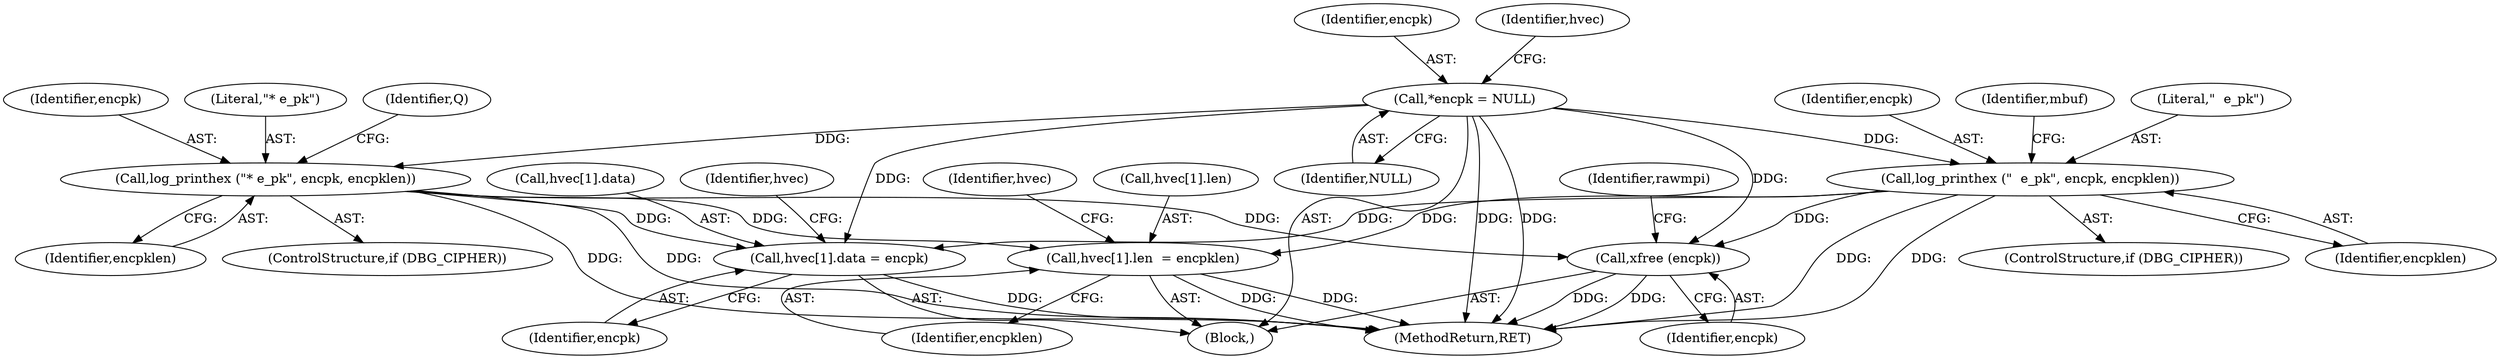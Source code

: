 digraph "0_gnupg_5a22de904a0a366ae79f03ff1e13a1232a89e26b@pointer" {
"1000139" [label="(Call,*encpk = NULL)"];
"1000267" [label="(Call,log_printhex (\"* e_pk\", encpk, encpklen))"];
"1000459" [label="(Call,hvec[1].data = encpk)"];
"1000473" [label="(Call,hvec[1].len  = encpklen)"];
"1000604" [label="(Call,xfree (encpk))"];
"1000313" [label="(Call,log_printhex (\"  e_pk\", encpk, encpklen))"];
"1000483" [label="(Identifier,hvec)"];
"1000140" [label="(Identifier,encpk)"];
"1000270" [label="(Identifier,encpklen)"];
"1000479" [label="(Identifier,encpklen)"];
"1000610" [label="(MethodReturn,RET)"];
"1000607" [label="(Identifier,rawmpi)"];
"1000459" [label="(Call,hvec[1].data = encpk)"];
"1000267" [label="(Call,log_printhex (\"* e_pk\", encpk, encpklen))"];
"1000473" [label="(Call,hvec[1].len  = encpklen)"];
"1000265" [label="(ControlStructure,if (DBG_CIPHER))"];
"1000139" [label="(Call,*encpk = NULL)"];
"1000311" [label="(ControlStructure,if (DBG_CIPHER))"];
"1000315" [label="(Identifier,encpk)"];
"1000605" [label="(Identifier,encpk)"];
"1000318" [label="(Identifier,mbuf)"];
"1000269" [label="(Identifier,encpk)"];
"1000474" [label="(Call,hvec[1].len)"];
"1000268" [label="(Literal,\"* e_pk\")"];
"1000275" [label="(Identifier,Q)"];
"1000118" [label="(Block,)"];
"1000313" [label="(Call,log_printhex (\"  e_pk\", encpk, encpklen))"];
"1000316" [label="(Identifier,encpklen)"];
"1000460" [label="(Call,hvec[1].data)"];
"1000465" [label="(Identifier,encpk)"];
"1000150" [label="(Identifier,hvec)"];
"1000314" [label="(Literal,\"  e_pk\")"];
"1000141" [label="(Identifier,NULL)"];
"1000604" [label="(Call,xfree (encpk))"];
"1000469" [label="(Identifier,hvec)"];
"1000139" -> "1000118"  [label="AST: "];
"1000139" -> "1000141"  [label="CFG: "];
"1000140" -> "1000139"  [label="AST: "];
"1000141" -> "1000139"  [label="AST: "];
"1000150" -> "1000139"  [label="CFG: "];
"1000139" -> "1000610"  [label="DDG: "];
"1000139" -> "1000610"  [label="DDG: "];
"1000139" -> "1000267"  [label="DDG: "];
"1000139" -> "1000313"  [label="DDG: "];
"1000139" -> "1000459"  [label="DDG: "];
"1000139" -> "1000604"  [label="DDG: "];
"1000267" -> "1000265"  [label="AST: "];
"1000267" -> "1000270"  [label="CFG: "];
"1000268" -> "1000267"  [label="AST: "];
"1000269" -> "1000267"  [label="AST: "];
"1000270" -> "1000267"  [label="AST: "];
"1000275" -> "1000267"  [label="CFG: "];
"1000267" -> "1000610"  [label="DDG: "];
"1000267" -> "1000610"  [label="DDG: "];
"1000267" -> "1000459"  [label="DDG: "];
"1000267" -> "1000473"  [label="DDG: "];
"1000267" -> "1000604"  [label="DDG: "];
"1000459" -> "1000118"  [label="AST: "];
"1000459" -> "1000465"  [label="CFG: "];
"1000460" -> "1000459"  [label="AST: "];
"1000465" -> "1000459"  [label="AST: "];
"1000469" -> "1000459"  [label="CFG: "];
"1000459" -> "1000610"  [label="DDG: "];
"1000313" -> "1000459"  [label="DDG: "];
"1000473" -> "1000118"  [label="AST: "];
"1000473" -> "1000479"  [label="CFG: "];
"1000474" -> "1000473"  [label="AST: "];
"1000479" -> "1000473"  [label="AST: "];
"1000483" -> "1000473"  [label="CFG: "];
"1000473" -> "1000610"  [label="DDG: "];
"1000473" -> "1000610"  [label="DDG: "];
"1000313" -> "1000473"  [label="DDG: "];
"1000604" -> "1000118"  [label="AST: "];
"1000604" -> "1000605"  [label="CFG: "];
"1000605" -> "1000604"  [label="AST: "];
"1000607" -> "1000604"  [label="CFG: "];
"1000604" -> "1000610"  [label="DDG: "];
"1000604" -> "1000610"  [label="DDG: "];
"1000313" -> "1000604"  [label="DDG: "];
"1000313" -> "1000311"  [label="AST: "];
"1000313" -> "1000316"  [label="CFG: "];
"1000314" -> "1000313"  [label="AST: "];
"1000315" -> "1000313"  [label="AST: "];
"1000316" -> "1000313"  [label="AST: "];
"1000318" -> "1000313"  [label="CFG: "];
"1000313" -> "1000610"  [label="DDG: "];
"1000313" -> "1000610"  [label="DDG: "];
}
